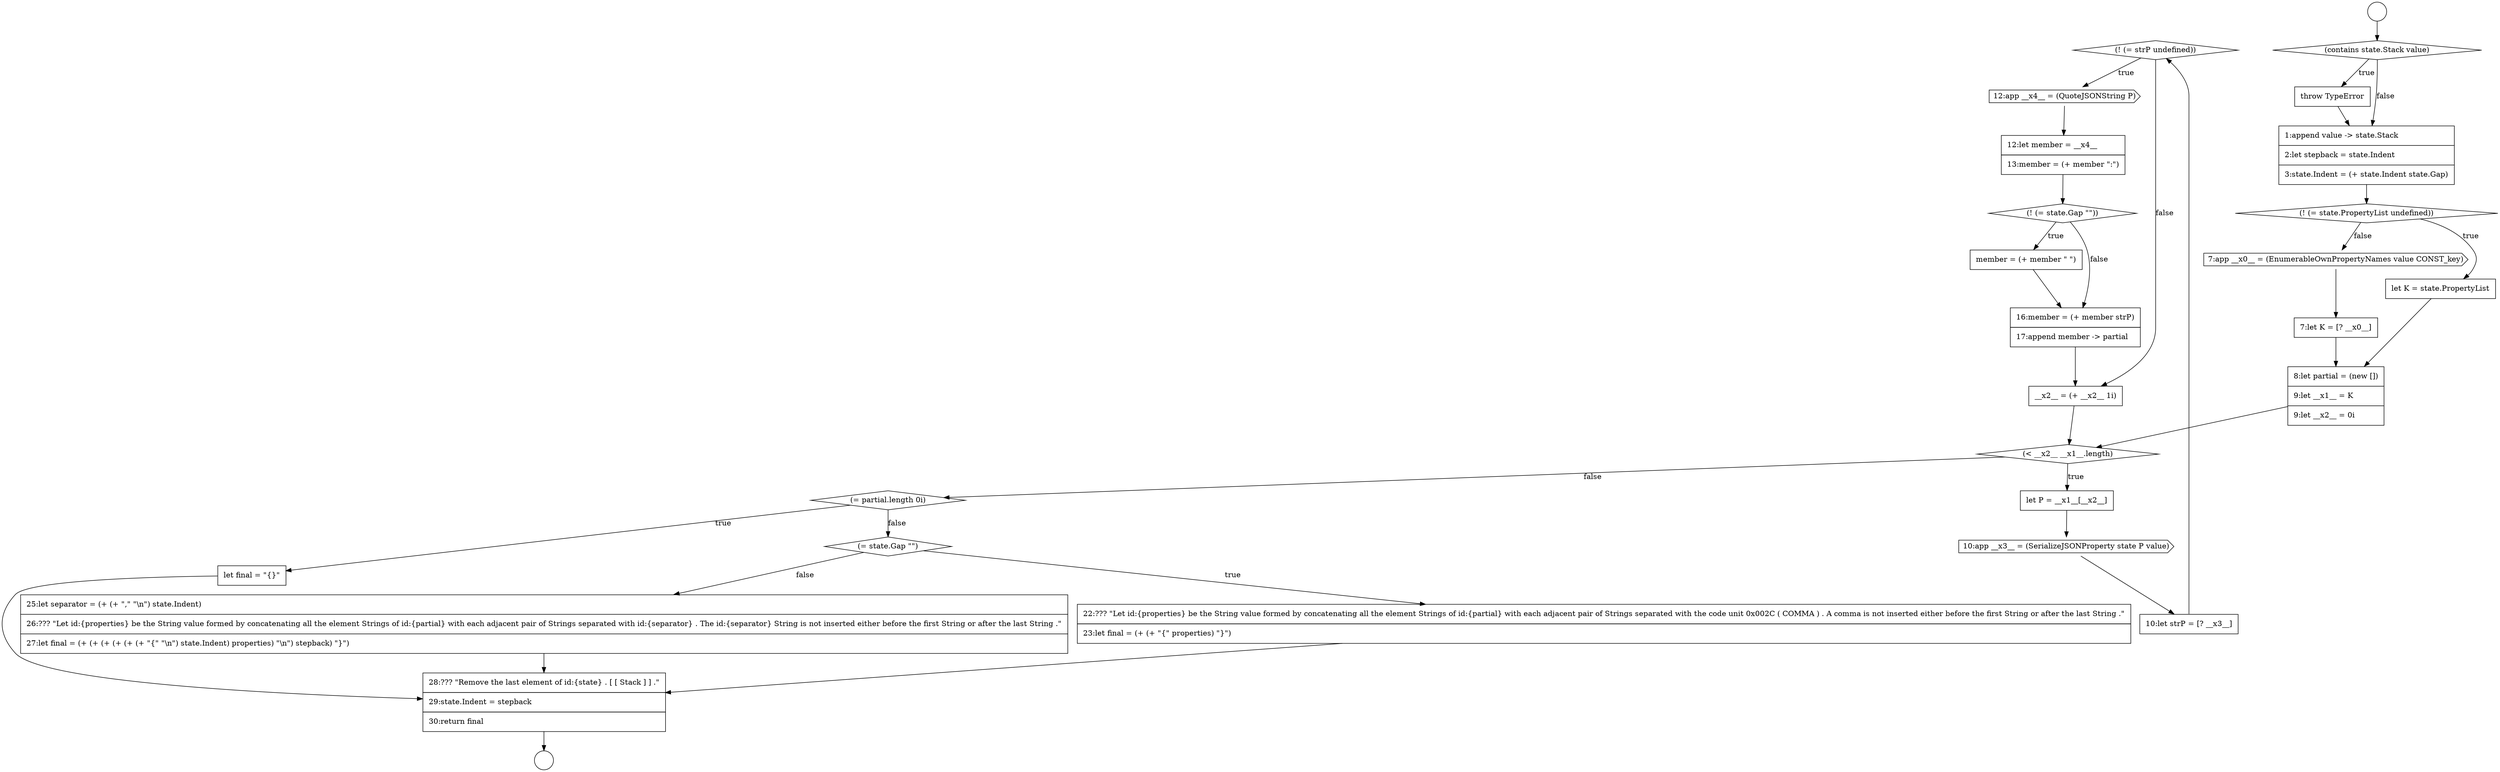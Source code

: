 digraph {
  node18393 [shape=diamond, label=<<font color="black">(! (= strP undefined))</font>> color="black" fillcolor="white" style=filled]
  node18388 [shape=none, margin=0, label=<<font color="black">
    <table border="0" cellborder="1" cellspacing="0" cellpadding="10">
      <tr><td align="left">8:let partial = (new [])</td></tr>
      <tr><td align="left">9:let __x1__ = K</td></tr>
      <tr><td align="left">9:let __x2__ = 0i</td></tr>
    </table>
  </font>> color="black" fillcolor="white" style=filled]
  node18397 [shape=none, margin=0, label=<<font color="black">
    <table border="0" cellborder="1" cellspacing="0" cellpadding="10">
      <tr><td align="left">member = (+ member &quot; &quot;)</td></tr>
    </table>
  </font>> color="black" fillcolor="white" style=filled]
  node18384 [shape=diamond, label=<<font color="black">(! (= state.PropertyList undefined))</font>> color="black" fillcolor="white" style=filled]
  node18385 [shape=none, margin=0, label=<<font color="black">
    <table border="0" cellborder="1" cellspacing="0" cellpadding="10">
      <tr><td align="left">let K = state.PropertyList</td></tr>
    </table>
  </font>> color="black" fillcolor="white" style=filled]
  node18380 [shape=circle label=" " color="black" fillcolor="white" style=filled]
  node18392 [shape=none, margin=0, label=<<font color="black">
    <table border="0" cellborder="1" cellspacing="0" cellpadding="10">
      <tr><td align="left">10:let strP = [? __x3__]</td></tr>
    </table>
  </font>> color="black" fillcolor="white" style=filled]
  node18383 [shape=none, margin=0, label=<<font color="black">
    <table border="0" cellborder="1" cellspacing="0" cellpadding="10">
      <tr><td align="left">1:append value -&gt; state.Stack</td></tr>
      <tr><td align="left">2:let stepback = state.Indent</td></tr>
      <tr><td align="left">3:state.Indent = (+ state.Indent state.Gap)</td></tr>
    </table>
  </font>> color="black" fillcolor="white" style=filled]
  node18386 [shape=cds, label=<<font color="black">7:app __x0__ = (EnumerableOwnPropertyNames value CONST_key)</font>> color="black" fillcolor="white" style=filled]
  node18396 [shape=diamond, label=<<font color="black">(! (= state.Gap &quot;&quot;))</font>> color="black" fillcolor="white" style=filled]
  node18389 [shape=diamond, label=<<font color="black">(&lt; __x2__ __x1__.length)</font>> color="black" fillcolor="white" style=filled]
  node18403 [shape=none, margin=0, label=<<font color="black">
    <table border="0" cellborder="1" cellspacing="0" cellpadding="10">
      <tr><td align="left">22:??? &quot;Let id:{properties} be the String value formed by concatenating all the element Strings of id:{partial} with each adjacent pair of Strings separated with the code unit 0x002C ( COMMA ) . A comma is not inserted either before the first String or after the last String .&quot;</td></tr>
      <tr><td align="left">23:let final = (+ (+ &quot;{&quot; properties) &quot;}&quot;)</td></tr>
    </table>
  </font>> color="black" fillcolor="white" style=filled]
  node18399 [shape=none, margin=0, label=<<font color="black">
    <table border="0" cellborder="1" cellspacing="0" cellpadding="10">
      <tr><td align="left">__x2__ = (+ __x2__ 1i)</td></tr>
    </table>
  </font>> color="black" fillcolor="white" style=filled]
  node18382 [shape=none, margin=0, label=<<font color="black">
    <table border="0" cellborder="1" cellspacing="0" cellpadding="10">
      <tr><td align="left">throw TypeError</td></tr>
    </table>
  </font>> color="black" fillcolor="white" style=filled]
  node18395 [shape=none, margin=0, label=<<font color="black">
    <table border="0" cellborder="1" cellspacing="0" cellpadding="10">
      <tr><td align="left">12:let member = __x4__</td></tr>
      <tr><td align="left">13:member = (+ member &quot;:&quot;)</td></tr>
    </table>
  </font>> color="black" fillcolor="white" style=filled]
  node18405 [shape=none, margin=0, label=<<font color="black">
    <table border="0" cellborder="1" cellspacing="0" cellpadding="10">
      <tr><td align="left">28:??? &quot;Remove the last element of id:{state} . [ [ Stack ] ] .&quot;</td></tr>
      <tr><td align="left">29:state.Indent = stepback</td></tr>
      <tr><td align="left">30:return final</td></tr>
    </table>
  </font>> color="black" fillcolor="white" style=filled]
  node18390 [shape=none, margin=0, label=<<font color="black">
    <table border="0" cellborder="1" cellspacing="0" cellpadding="10">
      <tr><td align="left">let P = __x1__[__x2__]</td></tr>
    </table>
  </font>> color="black" fillcolor="white" style=filled]
  node18387 [shape=none, margin=0, label=<<font color="black">
    <table border="0" cellborder="1" cellspacing="0" cellpadding="10">
      <tr><td align="left">7:let K = [? __x0__]</td></tr>
    </table>
  </font>> color="black" fillcolor="white" style=filled]
  node18394 [shape=cds, label=<<font color="black">12:app __x4__ = (QuoteJSONString P)</font>> color="black" fillcolor="white" style=filled]
  node18398 [shape=none, margin=0, label=<<font color="black">
    <table border="0" cellborder="1" cellspacing="0" cellpadding="10">
      <tr><td align="left">16:member = (+ member strP)</td></tr>
      <tr><td align="left">17:append member -&gt; partial</td></tr>
    </table>
  </font>> color="black" fillcolor="white" style=filled]
  node18381 [shape=diamond, label=<<font color="black">(contains state.Stack value)</font>> color="black" fillcolor="white" style=filled]
  node18401 [shape=none, margin=0, label=<<font color="black">
    <table border="0" cellborder="1" cellspacing="0" cellpadding="10">
      <tr><td align="left">let final = &quot;{}&quot;</td></tr>
    </table>
  </font>> color="black" fillcolor="white" style=filled]
  node18391 [shape=cds, label=<<font color="black">10:app __x3__ = (SerializeJSONProperty state P value)</font>> color="black" fillcolor="white" style=filled]
  node18400 [shape=diamond, label=<<font color="black">(= partial.length 0i)</font>> color="black" fillcolor="white" style=filled]
  node18404 [shape=none, margin=0, label=<<font color="black">
    <table border="0" cellborder="1" cellspacing="0" cellpadding="10">
      <tr><td align="left">25:let separator = (+ (+ &quot;,&quot; &quot;\n&quot;) state.Indent)</td></tr>
      <tr><td align="left">26:??? &quot;Let id:{properties} be the String value formed by concatenating all the element Strings of id:{partial} with each adjacent pair of Strings separated with id:{separator} . The id:{separator} String is not inserted either before the first String or after the last String .&quot;</td></tr>
      <tr><td align="left">27:let final = (+ (+ (+ (+ (+ (+ &quot;{&quot; &quot;\n&quot;) state.Indent) properties) &quot;\n&quot;) stepback) &quot;}&quot;)</td></tr>
    </table>
  </font>> color="black" fillcolor="white" style=filled]
  node18379 [shape=circle label=" " color="black" fillcolor="white" style=filled]
  node18402 [shape=diamond, label=<<font color="black">(= state.Gap &quot;&quot;)</font>> color="black" fillcolor="white" style=filled]
  node18393 -> node18394 [label=<<font color="black">true</font>> color="black"]
  node18393 -> node18399 [label=<<font color="black">false</font>> color="black"]
  node18401 -> node18405 [ color="black"]
  node18403 -> node18405 [ color="black"]
  node18387 -> node18388 [ color="black"]
  node18385 -> node18388 [ color="black"]
  node18386 -> node18387 [ color="black"]
  node18390 -> node18391 [ color="black"]
  node18389 -> node18390 [label=<<font color="black">true</font>> color="black"]
  node18389 -> node18400 [label=<<font color="black">false</font>> color="black"]
  node18392 -> node18393 [ color="black"]
  node18399 -> node18389 [ color="black"]
  node18379 -> node18381 [ color="black"]
  node18383 -> node18384 [ color="black"]
  node18395 -> node18396 [ color="black"]
  node18384 -> node18385 [label=<<font color="black">true</font>> color="black"]
  node18384 -> node18386 [label=<<font color="black">false</font>> color="black"]
  node18391 -> node18392 [ color="black"]
  node18382 -> node18383 [ color="black"]
  node18402 -> node18403 [label=<<font color="black">true</font>> color="black"]
  node18402 -> node18404 [label=<<font color="black">false</font>> color="black"]
  node18398 -> node18399 [ color="black"]
  node18404 -> node18405 [ color="black"]
  node18397 -> node18398 [ color="black"]
  node18396 -> node18397 [label=<<font color="black">true</font>> color="black"]
  node18396 -> node18398 [label=<<font color="black">false</font>> color="black"]
  node18381 -> node18382 [label=<<font color="black">true</font>> color="black"]
  node18381 -> node18383 [label=<<font color="black">false</font>> color="black"]
  node18400 -> node18401 [label=<<font color="black">true</font>> color="black"]
  node18400 -> node18402 [label=<<font color="black">false</font>> color="black"]
  node18394 -> node18395 [ color="black"]
  node18405 -> node18380 [ color="black"]
  node18388 -> node18389 [ color="black"]
}
